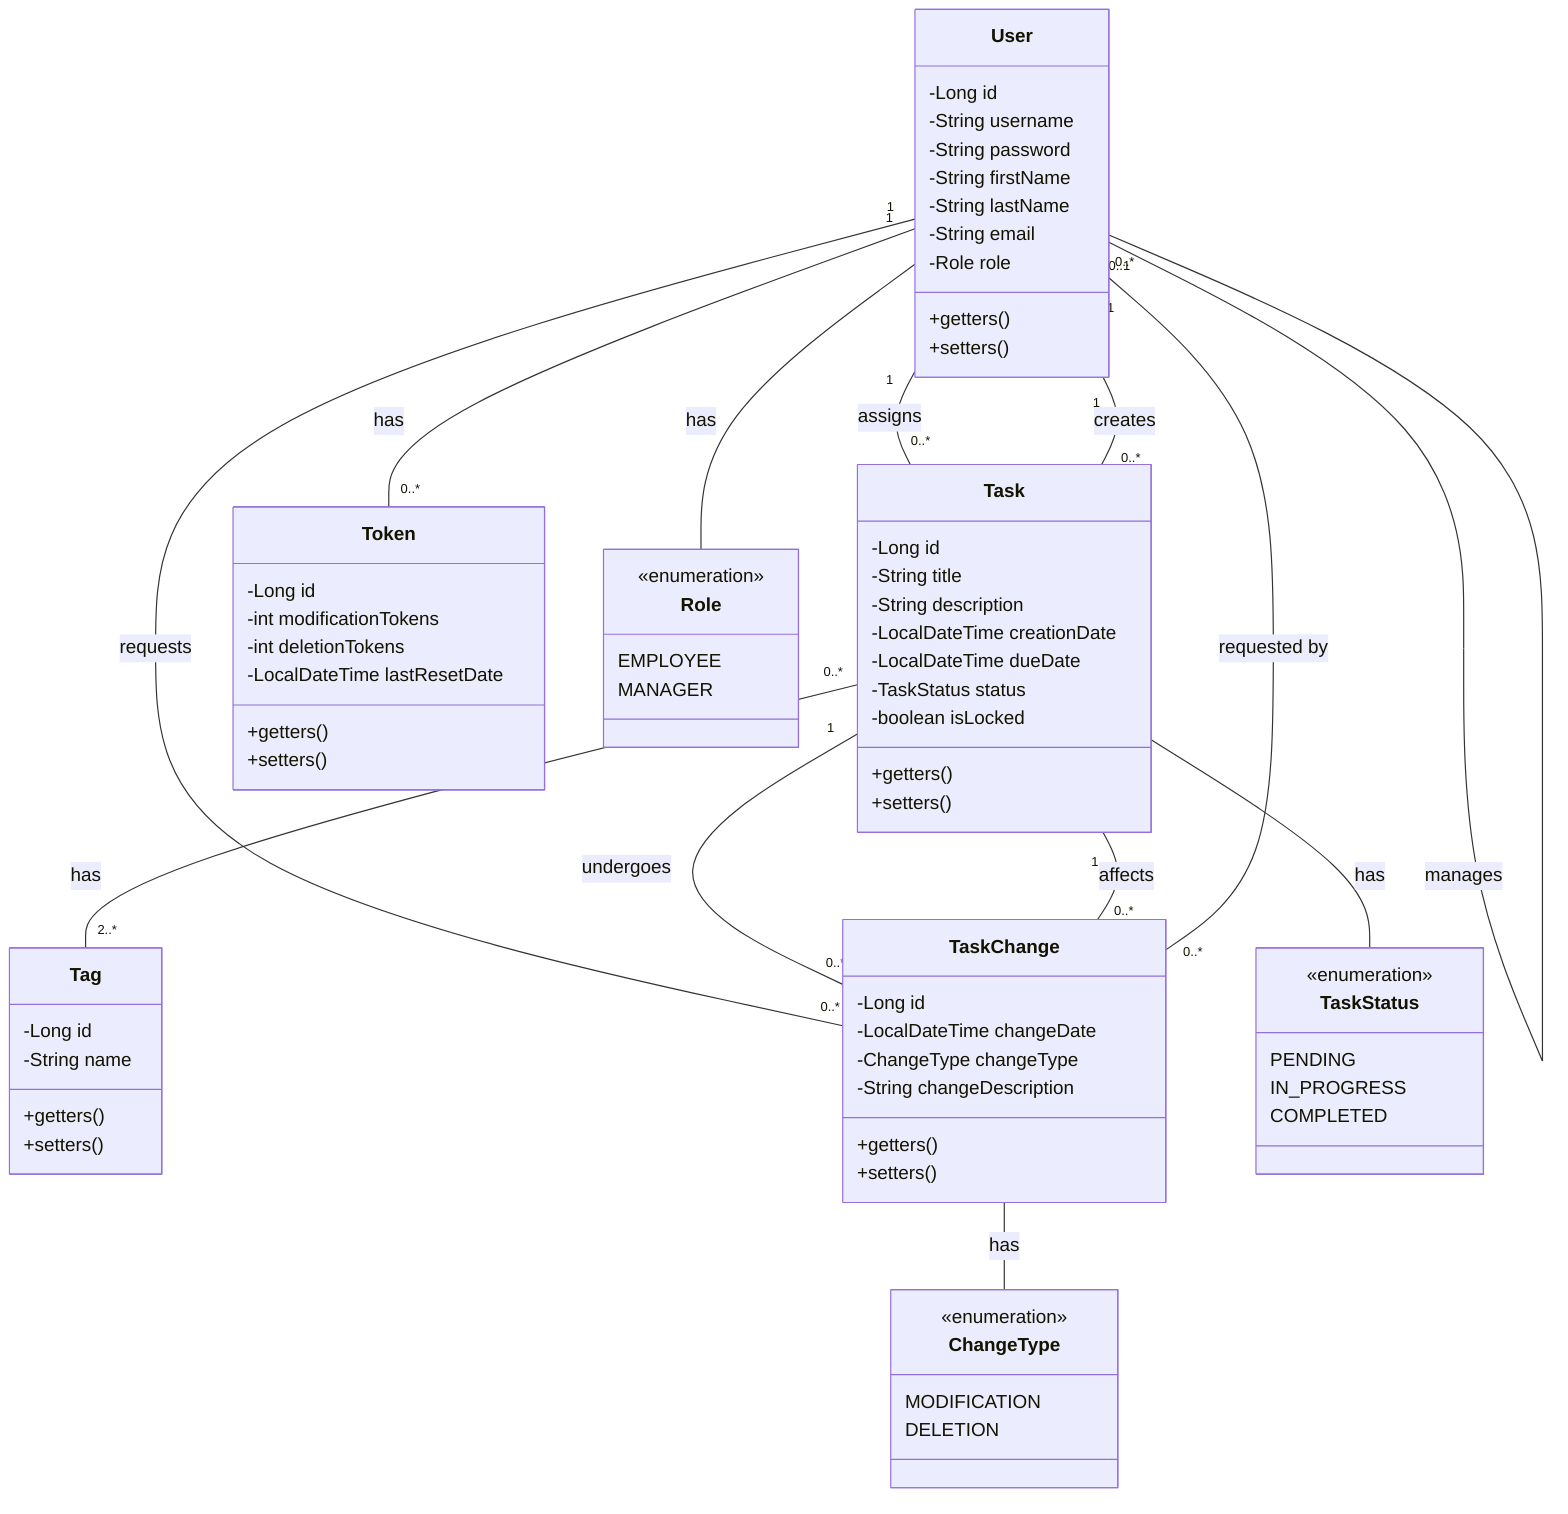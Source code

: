 classDiagram
    class User {
        -Long id
        -String username
        -String password
        -String firstName
        -String lastName
        -String email
        -Role role
        +getters()
        +setters()
    }

    class Task {
        -Long id
        -String title
        -String description
        -LocalDateTime creationDate
        -LocalDateTime dueDate
        -TaskStatus status
        -boolean isLocked
        +getters()
        +setters()
    }

    class Tag {
        -Long id
        -String name
        +getters()
        +setters()
    }

    class Token {
        -Long id
        -int modificationTokens
        -int deletionTokens
        -LocalDateTime lastResetDate
        +getters()
        +setters()
    }

    class TaskChange {
        -Long id
        -LocalDateTime changeDate
        -ChangeType changeType
        -String changeDescription
        +getters()
        +setters()
    }

    class Role {
        <<enumeration>>
        EMPLOYEE
        MANAGER
    }

    class TaskStatus {
        <<enumeration>>
        PENDING
        IN_PROGRESS
        COMPLETED
    }

    class ChangeType {
        <<enumeration>>
        MODIFICATION
        DELETION
    }

    User "1" -- "0..*" Task : assigns
    User "1" -- "0..*" Task : creates
    User "1" -- "0..*" Token : has
    User "1" -- "0..*" TaskChange : requests
    User "0..1" -- "0..*" User : manages

    Task "0..*" -- "2..*" Tag : has
    Task "1" -- "0..*" TaskChange : undergoes

    TaskChange "0..*" -- "1" Task : affects
    TaskChange "0..*" -- "1" User : requested by

    User -- Role : has
    Task -- TaskStatus : has
    TaskChange -- ChangeType : has